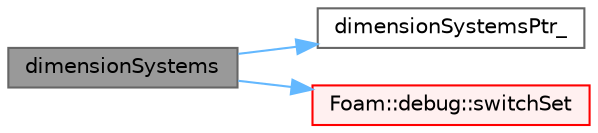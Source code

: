 digraph "dimensionSystems"
{
 // LATEX_PDF_SIZE
  bgcolor="transparent";
  edge [fontname=Helvetica,fontsize=10,labelfontname=Helvetica,labelfontsize=10];
  node [fontname=Helvetica,fontsize=10,shape=box,height=0.2,width=0.4];
  rankdir="LR";
  Node1 [id="Node000001",label="dimensionSystems",height=0.2,width=0.4,color="gray40", fillcolor="grey60", style="filled", fontcolor="black",tooltip=" "];
  Node1 -> Node2 [id="edge1_Node000001_Node000002",color="steelblue1",style="solid",tooltip=" "];
  Node2 [id="Node000002",label="dimensionSystemsPtr_",height=0.2,width=0.4,color="grey40", fillcolor="white", style="filled",URL="$namespaceFoam.html#a725880dc972628dce350a4a88c88ec49",tooltip=" "];
  Node1 -> Node3 [id="edge2_Node000001_Node000003",color="steelblue1",style="solid",tooltip=" "];
  Node3 [id="Node000003",label="Foam::debug::switchSet",height=0.2,width=0.4,color="red", fillcolor="#FFF0F0", style="filled",URL="$namespaceFoam_1_1debug.html#a02428a7a9aa138cfe5550361a4f1de83",tooltip=" "];
}
